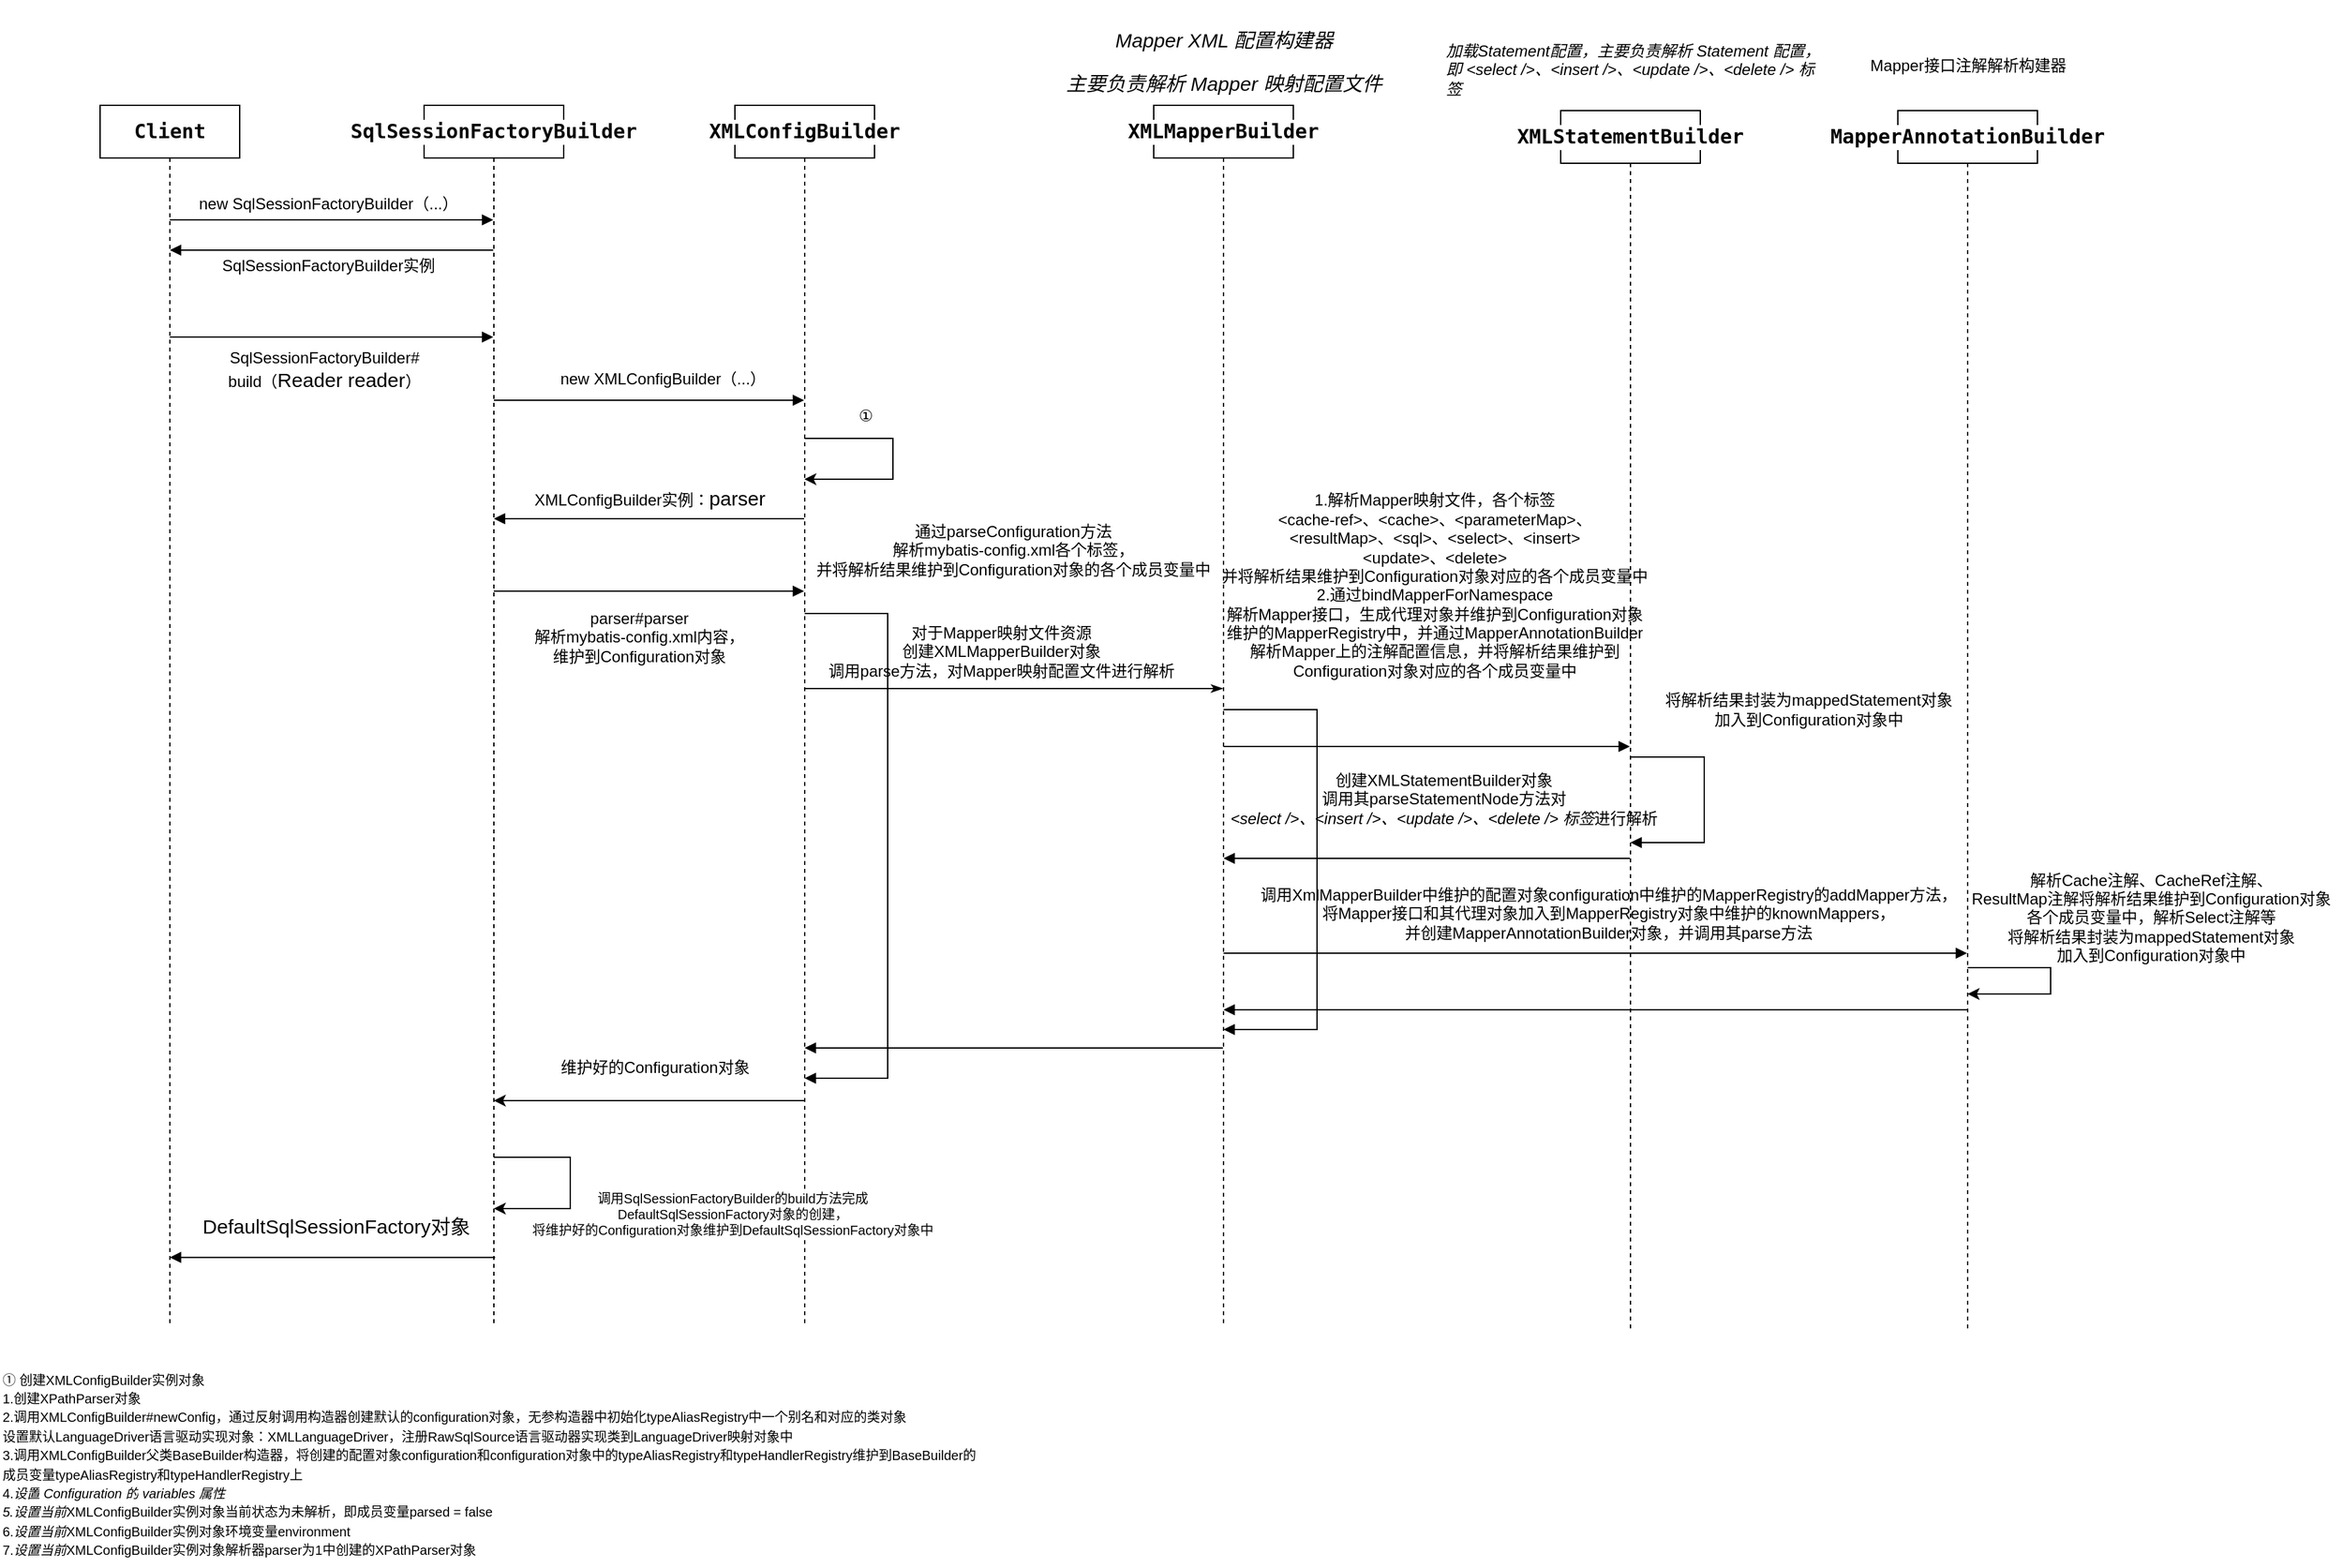 <mxfile version="26.2.12">
  <diagram name="Page-1" id="74e2e168-ea6b-b213-b513-2b3c1d86103e">
    <mxGraphModel dx="1908" dy="981" grid="0" gridSize="10" guides="1" tooltips="1" connect="1" arrows="1" fold="1" page="1" pageScale="1" pageWidth="1600" pageHeight="1200" background="none" math="0" shadow="0">
      <root>
        <mxCell id="0" />
        <mxCell id="1" parent="0" />
        <mxCell id="D4scbfHp7Lcl8xsNsMal-7" style="edgeStyle=orthogonalEdgeStyle;rounded=0;orthogonalLoop=1;jettySize=auto;html=1;curved=0;endArrow=block;endFill=1;" parent="1" source="D4scbfHp7Lcl8xsNsMal-1" target="D4scbfHp7Lcl8xsNsMal-4" edge="1">
          <mxGeometry relative="1" as="geometry">
            <Array as="points">
              <mxPoint x="300" y="190" />
              <mxPoint x="300" y="190" />
            </Array>
          </mxGeometry>
        </mxCell>
        <mxCell id="D4scbfHp7Lcl8xsNsMal-12" style="edgeStyle=orthogonalEdgeStyle;rounded=0;orthogonalLoop=1;jettySize=auto;html=1;curved=0;endArrow=block;endFill=1;" parent="1" source="D4scbfHp7Lcl8xsNsMal-1" target="D4scbfHp7Lcl8xsNsMal-3" edge="1">
          <mxGeometry relative="1" as="geometry">
            <Array as="points">
              <mxPoint x="495" y="304" />
              <mxPoint x="495" y="304" />
            </Array>
          </mxGeometry>
        </mxCell>
        <mxCell id="D4scbfHp7Lcl8xsNsMal-20" style="edgeStyle=orthogonalEdgeStyle;rounded=0;orthogonalLoop=1;jettySize=auto;html=1;curved=0;endArrow=block;endFill=1;" parent="1" source="D4scbfHp7Lcl8xsNsMal-1" target="D4scbfHp7Lcl8xsNsMal-3" edge="1">
          <mxGeometry relative="1" as="geometry">
            <Array as="points">
              <mxPoint x="542" y="449" />
              <mxPoint x="542" y="449" />
            </Array>
          </mxGeometry>
        </mxCell>
        <mxCell id="D4scbfHp7Lcl8xsNsMal-51" style="edgeStyle=none;rounded=0;orthogonalLoop=1;jettySize=auto;html=1;curved=0;exitX=0.509;exitY=0.945;exitDx=0;exitDy=0;exitPerimeter=0;endArrow=block;endFill=1;" parent="1" source="D4scbfHp7Lcl8xsNsMal-1" target="D4scbfHp7Lcl8xsNsMal-4" edge="1">
          <mxGeometry relative="1" as="geometry">
            <mxPoint x="384.43" y="954" as="sourcePoint" />
            <mxPoint x="139.004" y="954" as="targetPoint" />
          </mxGeometry>
        </mxCell>
        <mxCell id="D4scbfHp7Lcl8xsNsMal-1" value="&lt;div style=&quot;background-color: rgb(255, 255, 255); color: rgb(8, 8, 8);&quot;&gt;&lt;pre style=&quot;font-family:&#39;JetBrains Mono&#39;,monospace;font-size:11.3pt;&quot;&gt;&lt;b&gt;SqlSessionFactoryBuilder&lt;/b&gt;&lt;/pre&gt;&lt;/div&gt;" style="shape=umlLifeline;perimeter=lifelinePerimeter;whiteSpace=wrap;html=1;container=1;dropTarget=0;collapsible=0;recursiveResize=0;outlineConnect=0;portConstraint=eastwest;newEdgeStyle={&quot;curved&quot;:0,&quot;rounded&quot;:0};" parent="1" vertex="1">
          <mxGeometry x="332" y="80" width="106" height="926" as="geometry" />
        </mxCell>
        <mxCell id="D4scbfHp7Lcl8xsNsMal-16" style="edgeStyle=orthogonalEdgeStyle;rounded=0;orthogonalLoop=1;jettySize=auto;html=1;curved=0;endArrow=block;endFill=1;" parent="1" source="D4scbfHp7Lcl8xsNsMal-3" target="D4scbfHp7Lcl8xsNsMal-1" edge="1">
          <mxGeometry relative="1" as="geometry">
            <Array as="points">
              <mxPoint x="481" y="394" />
              <mxPoint x="481" y="394" />
            </Array>
          </mxGeometry>
        </mxCell>
        <mxCell id="D4scbfHp7Lcl8xsNsMal-26" style="edgeStyle=orthogonalEdgeStyle;rounded=0;orthogonalLoop=1;jettySize=auto;html=1;curved=0;endArrow=classicThin;endFill=1;" parent="1" source="D4scbfHp7Lcl8xsNsMal-3" target="D4scbfHp7Lcl8xsNsMal-24" edge="1">
          <mxGeometry relative="1" as="geometry">
            <Array as="points">
              <mxPoint x="831" y="523" />
              <mxPoint x="831" y="523" />
            </Array>
          </mxGeometry>
        </mxCell>
        <mxCell id="io9qfjVqSQO9ZhDdLPmT-5" style="edgeStyle=orthogonalEdgeStyle;rounded=0;orthogonalLoop=1;jettySize=auto;html=1;curved=0;" edge="1" parent="1" source="D4scbfHp7Lcl8xsNsMal-3" target="D4scbfHp7Lcl8xsNsMal-1">
          <mxGeometry relative="1" as="geometry">
            <Array as="points">
              <mxPoint x="503" y="836" />
              <mxPoint x="503" y="836" />
            </Array>
          </mxGeometry>
        </mxCell>
        <mxCell id="D4scbfHp7Lcl8xsNsMal-3" value="&lt;div style=&quot;background-color: rgb(255, 255, 255); color: rgb(8, 8, 8);&quot;&gt;&lt;pre style=&quot;font-family:&#39;JetBrains Mono&#39;,monospace;font-size:11.3pt;&quot;&gt;&lt;div&gt;&lt;pre style=&quot;font-family:&#39;JetBrains Mono&#39;,monospace;font-size:11.3pt;&quot;&gt;&lt;span style=&quot;color:#000000;&quot;&gt;&lt;b&gt;XMLConfigBuilder&lt;/b&gt;&lt;/span&gt;&lt;/pre&gt;&lt;/div&gt;&lt;/pre&gt;&lt;/div&gt;" style="shape=umlLifeline;perimeter=lifelinePerimeter;whiteSpace=wrap;html=1;container=1;dropTarget=0;collapsible=0;recursiveResize=0;outlineConnect=0;portConstraint=eastwest;newEdgeStyle={&quot;curved&quot;:0,&quot;rounded&quot;:0};" parent="1" vertex="1">
          <mxGeometry x="568" y="80" width="106" height="926" as="geometry" />
        </mxCell>
        <mxCell id="D4scbfHp7Lcl8xsNsMal-5" style="edgeStyle=orthogonalEdgeStyle;rounded=0;orthogonalLoop=1;jettySize=auto;html=1;curved=0;endArrow=block;endFill=1;" parent="1" source="D4scbfHp7Lcl8xsNsMal-4" target="D4scbfHp7Lcl8xsNsMal-1" edge="1">
          <mxGeometry relative="1" as="geometry">
            <Array as="points">
              <mxPoint x="258" y="167" />
              <mxPoint x="258" y="167" />
            </Array>
          </mxGeometry>
        </mxCell>
        <mxCell id="D4scbfHp7Lcl8xsNsMal-4" value="&lt;div style=&quot;background-color: rgb(255, 255, 255); color: rgb(8, 8, 8);&quot;&gt;&lt;pre style=&quot;font-family:&#39;JetBrains Mono&#39;,monospace;font-size:11.3pt;&quot;&gt;&lt;b&gt;Client&lt;/b&gt;&lt;/pre&gt;&lt;/div&gt;" style="shape=umlLifeline;perimeter=lifelinePerimeter;whiteSpace=wrap;html=1;container=1;dropTarget=0;collapsible=0;recursiveResize=0;outlineConnect=0;portConstraint=eastwest;newEdgeStyle={&quot;curved&quot;:0,&quot;rounded&quot;:0};" parent="1" vertex="1">
          <mxGeometry x="86" y="80" width="106" height="926" as="geometry" />
        </mxCell>
        <mxCell id="D4scbfHp7Lcl8xsNsMal-6" value="new SqlSessionFactoryBuilder（...）" style="text;html=1;align=center;verticalAlign=middle;resizable=0;points=[];autosize=1;strokeColor=none;fillColor=none;" parent="1" vertex="1">
          <mxGeometry x="151" y="142" width="215" height="26" as="geometry" />
        </mxCell>
        <mxCell id="D4scbfHp7Lcl8xsNsMal-8" value="SqlSessionFactoryBuilder实例" style="text;html=1;align=center;verticalAlign=middle;resizable=0;points=[];autosize=1;strokeColor=none;fillColor=none;" parent="1" vertex="1">
          <mxGeometry x="169" y="189" width="179" height="26" as="geometry" />
        </mxCell>
        <mxCell id="D4scbfHp7Lcl8xsNsMal-10" style="edgeStyle=orthogonalEdgeStyle;rounded=0;orthogonalLoop=1;jettySize=auto;html=1;curved=0;endArrow=block;endFill=1;" parent="1" source="D4scbfHp7Lcl8xsNsMal-4" target="D4scbfHp7Lcl8xsNsMal-1" edge="1">
          <mxGeometry relative="1" as="geometry">
            <mxPoint x="140" y="247" as="sourcePoint" />
            <mxPoint x="383" y="247" as="targetPoint" />
            <Array as="points">
              <mxPoint x="257" y="256" />
              <mxPoint x="257" y="256" />
            </Array>
          </mxGeometry>
        </mxCell>
        <mxCell id="D4scbfHp7Lcl8xsNsMal-11" value="&lt;font face=&quot;Helvetica&quot;&gt;SqlSessionFactoryBuilder#&lt;/font&gt;&lt;div&gt;&lt;font face=&quot;Helvetica&quot;&gt;build（&lt;span style=&quot;font-size: 15.067px; background-color: rgb(255, 255, 255);&quot;&gt;Reader reader&lt;/span&gt;&lt;span style=&quot;background-color: transparent; color: light-dark(rgb(0, 0, 0), rgb(255, 255, 255));&quot;&gt;）&lt;/span&gt;&lt;/font&gt;&lt;/div&gt;" style="text;html=1;align=center;verticalAlign=middle;resizable=0;points=[];autosize=1;strokeColor=none;fillColor=none;fontFamily=Helvetica;fontSize=12;fontColor=default;" parent="1" vertex="1">
          <mxGeometry x="173" y="259" width="165" height="44" as="geometry" />
        </mxCell>
        <mxCell id="D4scbfHp7Lcl8xsNsMal-13" value="&lt;font&gt;new&amp;nbsp;&lt;span style=&quot;background-color: rgb(255, 255, 255);&quot;&gt;XMLConfigBuilder&lt;/span&gt;&lt;span style=&quot;background-color: transparent;&quot;&gt;（...）&lt;/span&gt;&lt;/font&gt;" style="text;html=1;align=center;verticalAlign=middle;resizable=0;points=[];autosize=1;strokeColor=none;fillColor=none;" parent="1" vertex="1">
          <mxGeometry x="426" y="275" width="174" height="26" as="geometry" />
        </mxCell>
        <mxCell id="D4scbfHp7Lcl8xsNsMal-14" style="edgeStyle=orthogonalEdgeStyle;rounded=0;orthogonalLoop=1;jettySize=auto;html=1;curved=0;" parent="1" edge="1">
          <mxGeometry relative="1" as="geometry">
            <mxPoint x="620.81" y="332.97" as="sourcePoint" />
            <mxPoint x="620.81" y="364.004" as="targetPoint" />
            <Array as="points">
              <mxPoint x="688" y="332.97" />
              <mxPoint x="658" y="363.97" />
            </Array>
          </mxGeometry>
        </mxCell>
        <mxCell id="D4scbfHp7Lcl8xsNsMal-15" value="&lt;font face=&quot;Helvetica&quot; style=&quot;font-size: 10px;&quot;&gt;① 创建XMLConfigBuilder实例对象&lt;/font&gt;&lt;div&gt;&lt;font face=&quot;Helvetica&quot; style=&quot;font-size: 10px;&quot;&gt;1.创建XPathParser对象&lt;/font&gt;&lt;div&gt;&lt;font face=&quot;Helvetica&quot; style=&quot;font-size: 10px;&quot;&gt;&lt;font style=&quot;&quot;&gt;2.调用XMLConfigBuilder#newConfig，&lt;/font&gt;&lt;span style=&quot;background-color: transparent;&quot;&gt;通过反射调用构造器创建默认的configuration对象，无参构造器中初始化&lt;/span&gt;&lt;span style=&quot;background-color: rgb(255, 255, 255);&quot;&gt;typeAliasRegistry中一个别名和对应的类对象&lt;/span&gt;&lt;/font&gt;&lt;/div&gt;&lt;div&gt;&lt;span style=&quot;background-color: rgb(255, 255, 255);&quot;&gt;&lt;font face=&quot;Helvetica&quot; style=&quot;font-size: 10px;&quot;&gt;设置默认LanguageDriver语言驱动实现对象：XMLLanguageDriver，注册RawSqlSource语言驱动器实现类到LanguageDriver映射对象中&lt;/font&gt;&lt;/span&gt;&lt;/div&gt;&lt;div&gt;&lt;font face=&quot;Helvetica&quot; style=&quot;font-size: 10px;&quot;&gt;3.调用XMLConfigBuilder父类BaseBuilder构造器，将创建的配置对象configuration和configuration对象中的typeAliasRegistry和typeHandlerRegistry维护到BaseBuilder的&lt;/font&gt;&lt;/div&gt;&lt;/div&gt;&lt;div&gt;&lt;font face=&quot;Helvetica&quot; style=&quot;font-size: 10px;&quot;&gt;成员变量&lt;span style=&quot;background-color: transparent;&quot;&gt;typeAliasRegistry&lt;/span&gt;&lt;span style=&quot;background-color: transparent;&quot;&gt;和typeHandlerRegistry上&lt;/span&gt;&lt;/font&gt;&lt;/div&gt;&lt;div&gt;&lt;font face=&quot;Helvetica&quot; style=&quot;font-size: 10px;&quot;&gt;&lt;span style=&quot;background-color: transparent;&quot;&gt;4.&lt;/span&gt;&lt;span style=&quot;background-color: rgb(255, 255, 255); font-style: italic;&quot;&gt;设置&lt;/span&gt;&lt;span style=&quot;background-color: rgb(255, 255, 255); font-style: italic;&quot;&gt; Configuration &lt;/span&gt;&lt;span style=&quot;background-color: rgb(255, 255, 255); font-style: italic;&quot;&gt;的&lt;/span&gt;&lt;span style=&quot;background-color: rgb(255, 255, 255); font-style: italic;&quot;&gt; variables &lt;/span&gt;&lt;span style=&quot;background-color: rgb(255, 255, 255); font-style: italic;&quot;&gt;属性&lt;/span&gt;&lt;/font&gt;&lt;/div&gt;&lt;div&gt;&lt;font face=&quot;Helvetica&quot; style=&quot;font-size: 10px;&quot;&gt;&lt;span style=&quot;background-color: rgb(255, 255, 255); font-style: italic;&quot;&gt;5.设置当前&lt;/span&gt;&lt;/font&gt;&lt;span style=&quot;font-size: 10px; background-color: transparent; color: light-dark(rgb(0, 0, 0), rgb(255, 255, 255));&quot;&gt;XMLConfigBuilder实例对象当前状态为未解析，即成员变量parsed = false&lt;/span&gt;&lt;/div&gt;&lt;div&gt;&lt;span style=&quot;font-size: 10px; background-color: transparent; color: light-dark(rgb(0, 0, 0), rgb(255, 255, 255));&quot;&gt;6.&lt;/span&gt;&lt;font style=&quot;background-color: transparent; font-size: 10px;&quot; face=&quot;Helvetica&quot;&gt;&lt;span style=&quot;background-color: rgb(255, 255, 255); font-style: italic;&quot;&gt;设置当前&lt;/span&gt;&lt;/font&gt;&lt;span style=&quot;background-color: transparent; color: light-dark(rgb(0, 0, 0), rgb(255, 255, 255)); font-size: 10px;&quot;&gt;XMLConfigBuilder实例对象环境变量environment&lt;/span&gt;&lt;/div&gt;&lt;div&gt;&lt;span style=&quot;background-color: transparent; color: light-dark(rgb(0, 0, 0), rgb(255, 255, 255)); font-size: 10px;&quot;&gt;7.&lt;/span&gt;&lt;font style=&quot;background-color: transparent; font-size: 10px;&quot; face=&quot;Helvetica&quot;&gt;&lt;span style=&quot;background-color: rgb(255, 255, 255); font-style: italic;&quot;&gt;设置当前&lt;/span&gt;&lt;/font&gt;&lt;span style=&quot;background-color: transparent; color: light-dark(rgb(0, 0, 0), rgb(255, 255, 255)); font-size: 10px;&quot;&gt;XMLConfigBuilder实例对象解析器parser为1中创建的XPathParser对象&lt;/span&gt;&lt;/div&gt;" style="text;html=1;align=left;verticalAlign=middle;resizable=0;points=[];autosize=1;strokeColor=none;fillColor=none;" parent="1" vertex="1">
          <mxGeometry x="10" y="1033" width="757" height="157" as="geometry" />
        </mxCell>
        <mxCell id="D4scbfHp7Lcl8xsNsMal-17" value="&lt;font face=&quot;Helvetica&quot;&gt;XMLConfigBuilder实例：&lt;span style=&quot;font-size: 11.3pt; background-color: rgb(255, 255, 255);&quot;&gt;parser&lt;/span&gt;&lt;/font&gt;" style="text;html=1;align=center;verticalAlign=middle;resizable=0;points=[];autosize=1;strokeColor=none;fillColor=none;" parent="1" vertex="1">
          <mxGeometry x="406" y="364" width="193" height="30" as="geometry" />
        </mxCell>
        <mxCell id="D4scbfHp7Lcl8xsNsMal-18" value="①" style="text;html=1;align=center;verticalAlign=middle;resizable=0;points=[];autosize=1;strokeColor=none;fillColor=none;" parent="1" vertex="1">
          <mxGeometry x="652" y="303" width="30" height="26" as="geometry" />
        </mxCell>
        <mxCell id="D4scbfHp7Lcl8xsNsMal-21" value="parser#parser&lt;div&gt;解析mybatis-config.xml内容，&lt;/div&gt;&lt;div&gt;维护到Configuration对象&lt;/div&gt;" style="text;html=1;align=center;verticalAlign=middle;resizable=0;points=[];autosize=1;strokeColor=none;fillColor=none;" parent="1" vertex="1">
          <mxGeometry x="406" y="456" width="177" height="55" as="geometry" />
        </mxCell>
        <mxCell id="D4scbfHp7Lcl8xsNsMal-22" style="edgeStyle=orthogonalEdgeStyle;rounded=0;orthogonalLoop=1;jettySize=auto;html=1;curved=0;endArrow=block;endFill=1;" parent="1" source="D4scbfHp7Lcl8xsNsMal-3" target="D4scbfHp7Lcl8xsNsMal-3" edge="1">
          <mxGeometry relative="1" as="geometry">
            <mxPoint x="649.0" y="483" as="sourcePoint" />
            <mxPoint x="649.0" y="503" as="targetPoint" />
            <Array as="points">
              <mxPoint x="684" y="466" />
              <mxPoint x="684" y="819" />
            </Array>
          </mxGeometry>
        </mxCell>
        <mxCell id="D4scbfHp7Lcl8xsNsMal-23" value="通过parseConfiguration方法&lt;div&gt;解析mybatis-config.xml各个标签，&lt;/div&gt;&lt;div&gt;并将解析结果维护到Configuration对象的各个成员变量中&lt;/div&gt;" style="text;html=1;align=center;verticalAlign=middle;resizable=0;points=[];autosize=1;strokeColor=none;fillColor=none;" parent="1" vertex="1">
          <mxGeometry x="620" y="390" width="317" height="55" as="geometry" />
        </mxCell>
        <mxCell id="D4scbfHp7Lcl8xsNsMal-33" style="edgeStyle=orthogonalEdgeStyle;rounded=0;orthogonalLoop=1;jettySize=auto;html=1;curved=0;endArrow=block;endFill=1;" parent="1" source="D4scbfHp7Lcl8xsNsMal-24" target="D4scbfHp7Lcl8xsNsMal-31" edge="1">
          <mxGeometry relative="1" as="geometry">
            <Array as="points">
              <mxPoint x="1081" y="567" />
              <mxPoint x="1081" y="567" />
            </Array>
          </mxGeometry>
        </mxCell>
        <mxCell id="D4scbfHp7Lcl8xsNsMal-39" style="edgeStyle=orthogonalEdgeStyle;rounded=0;orthogonalLoop=1;jettySize=auto;html=1;curved=0;endArrow=block;endFill=1;" parent="1" source="D4scbfHp7Lcl8xsNsMal-24" target="D4scbfHp7Lcl8xsNsMal-3" edge="1">
          <mxGeometry relative="1" as="geometry">
            <Array as="points">
              <mxPoint x="819" y="796" />
              <mxPoint x="819" y="796" />
            </Array>
          </mxGeometry>
        </mxCell>
        <mxCell id="io9qfjVqSQO9ZhDdLPmT-2" style="edgeStyle=orthogonalEdgeStyle;rounded=0;orthogonalLoop=1;jettySize=auto;html=1;curved=0;endArrow=block;endFill=1;" edge="1" parent="1" source="D4scbfHp7Lcl8xsNsMal-24" target="io9qfjVqSQO9ZhDdLPmT-1">
          <mxGeometry relative="1" as="geometry">
            <Array as="points">
              <mxPoint x="1087" y="724" />
              <mxPoint x="1087" y="724" />
            </Array>
          </mxGeometry>
        </mxCell>
        <mxCell id="D4scbfHp7Lcl8xsNsMal-24" value="&lt;div style=&quot;background-color: rgb(255, 255, 255); color: rgb(8, 8, 8);&quot;&gt;&lt;pre style=&quot;font-family:&#39;JetBrains Mono&#39;,monospace;font-size:11.3pt;&quot;&gt;&lt;div&gt;&lt;pre style=&quot;font-family:&#39;JetBrains Mono&#39;,monospace;font-size:11.3pt;&quot;&gt;&lt;span style=&quot;color: rgb(0, 0, 0);&quot;&gt;&lt;b&gt;XMLMapperBuilder&lt;/b&gt;&lt;/span&gt;&lt;/pre&gt;&lt;/div&gt;&lt;/pre&gt;&lt;/div&gt;" style="shape=umlLifeline;perimeter=lifelinePerimeter;whiteSpace=wrap;html=1;container=1;dropTarget=0;collapsible=0;recursiveResize=0;outlineConnect=0;portConstraint=eastwest;newEdgeStyle={&quot;curved&quot;:0,&quot;rounded&quot;:0};" parent="1" vertex="1">
          <mxGeometry x="886" y="80" width="106" height="926" as="geometry" />
        </mxCell>
        <mxCell id="D4scbfHp7Lcl8xsNsMal-25" value="&lt;div style=&quot;background-color: rgb(255, 255, 255);&quot;&gt;&lt;pre style=&quot;font-size: 11.3pt;&quot;&gt;&lt;font face=&quot;Helvetica&quot; style=&quot;color: rgb(8, 8, 8);&quot;&gt;&lt;span style=&quot;font-style: italic;&quot;&gt;Mapper XML &lt;/span&gt;&lt;span style=&quot;font-style: italic;&quot;&gt;配置构建器&lt;/span&gt;&lt;/font&gt;&lt;/pre&gt;&lt;pre style=&quot;font-size: 11.3pt;&quot;&gt;&lt;font face=&quot;Helvetica&quot; style=&quot;color: rgb(8, 8, 8);&quot;&gt;&lt;span style=&quot;font-style: italic;&quot;&gt;主要负责解析 &lt;/span&gt;&lt;span style=&quot;font-style: italic;&quot;&gt;Mapper &lt;/span&gt;&lt;span style=&quot;font-style: italic;&quot;&gt;映射配置文件&lt;/span&gt;&lt;/font&gt;&lt;/pre&gt;&lt;/div&gt;" style="text;html=1;align=center;verticalAlign=middle;resizable=0;points=[];autosize=1;strokeColor=none;fillColor=none;" parent="1" vertex="1">
          <mxGeometry x="810" width="258" height="93" as="geometry" />
        </mxCell>
        <mxCell id="D4scbfHp7Lcl8xsNsMal-27" value="对于Mapper映射文件资源&lt;div&gt;创建XMLMapperBuilder对象&lt;div&gt;调用parse方法，对Mapper映射配置文件进行解析&lt;/div&gt;&lt;/div&gt;" style="text;html=1;align=center;verticalAlign=middle;resizable=0;points=[];autosize=1;strokeColor=none;fillColor=none;" parent="1" vertex="1">
          <mxGeometry x="629" y="467" width="281" height="55" as="geometry" />
        </mxCell>
        <mxCell id="D4scbfHp7Lcl8xsNsMal-28" style="edgeStyle=orthogonalEdgeStyle;rounded=0;orthogonalLoop=1;jettySize=auto;html=1;curved=0;endArrow=block;endFill=1;" parent="1" source="D4scbfHp7Lcl8xsNsMal-24" target="D4scbfHp7Lcl8xsNsMal-24" edge="1">
          <mxGeometry relative="1" as="geometry">
            <Array as="points">
              <mxPoint x="1010" y="539" />
              <mxPoint x="1010" y="782" />
            </Array>
          </mxGeometry>
        </mxCell>
        <mxCell id="D4scbfHp7Lcl8xsNsMal-29" value="1.解析Mapper映射文件，各个标签&lt;div&gt;&amp;lt;cache-ref&amp;gt;、&amp;lt;cache&amp;gt;、&amp;lt;parameterMap&amp;gt;、&lt;/div&gt;&lt;div&gt;&amp;lt;resultMap&amp;gt;、&amp;lt;sql&amp;gt;、&amp;lt;select&amp;gt;、&amp;lt;insert&amp;gt;&lt;/div&gt;&lt;div&gt;&amp;lt;update&amp;gt;、&amp;lt;delete&amp;gt;&lt;br&gt;&lt;div&gt;并将解析结果维护到Configuration对象对应的各个成员变量中&lt;/div&gt;&lt;/div&gt;&lt;div&gt;2.通过bindMapperForNamespace&lt;/div&gt;&lt;div&gt;解析Mapper接口，生成代理对象并维护到Configuration对象&lt;/div&gt;&lt;div&gt;维护的MapperRegistry中，并通过MapperAnnotationBuilder&lt;/div&gt;&lt;div&gt;解析Mapper上的注解配置信息，并将解析结果维护到&lt;/div&gt;&lt;div&gt;Configuration对象对应的各个成员变量中&lt;/div&gt;&lt;div&gt;&lt;br&gt;&lt;/div&gt;" style="text;html=1;align=center;verticalAlign=middle;resizable=0;points=[];autosize=1;strokeColor=none;fillColor=none;" parent="1" vertex="1">
          <mxGeometry x="928" y="367" width="341" height="170" as="geometry" />
        </mxCell>
        <mxCell id="D4scbfHp7Lcl8xsNsMal-38" style="edgeStyle=orthogonalEdgeStyle;rounded=0;orthogonalLoop=1;jettySize=auto;html=1;curved=0;endArrow=block;endFill=1;" parent="1" source="D4scbfHp7Lcl8xsNsMal-31" target="D4scbfHp7Lcl8xsNsMal-24" edge="1">
          <mxGeometry relative="1" as="geometry">
            <Array as="points">
              <mxPoint x="1086" y="652" />
              <mxPoint x="1086" y="652" />
            </Array>
          </mxGeometry>
        </mxCell>
        <mxCell id="D4scbfHp7Lcl8xsNsMal-31" value="&lt;div style=&quot;background-color: rgb(255, 255, 255); color: rgb(8, 8, 8);&quot;&gt;&lt;pre style=&quot;font-family:&#39;JetBrains Mono&#39;,monospace;font-size:11.3pt;&quot;&gt;&lt;div&gt;&lt;pre style=&quot;font-family:&#39;JetBrains Mono&#39;,monospace;font-size:11.3pt;&quot;&gt;&lt;span style=&quot;color: rgb(0, 0, 0);&quot;&gt;&lt;b&gt;XMLStatementBuilder&lt;/b&gt;&lt;/span&gt;&lt;/pre&gt;&lt;/div&gt;&lt;/pre&gt;&lt;/div&gt;" style="shape=umlLifeline;perimeter=lifelinePerimeter;whiteSpace=wrap;html=1;container=1;dropTarget=0;collapsible=0;recursiveResize=0;outlineConnect=0;portConstraint=eastwest;newEdgeStyle={&quot;curved&quot;:0,&quot;rounded&quot;:0};" parent="1" vertex="1">
          <mxGeometry x="1195" y="84" width="106" height="926" as="geometry" />
        </mxCell>
        <mxCell id="D4scbfHp7Lcl8xsNsMal-32" value="&lt;div&gt;&lt;div style=&quot;&quot;&gt;&lt;span style=&quot;background-color: light-dark(#ffffff, var(--ge-dark-color, #121212));&quot;&gt;&lt;span style=&quot;font-style: italic;&quot;&gt;加载&lt;/span&gt;&lt;span style=&quot;font-style: italic;&quot;&gt;Statement&lt;/span&gt;&lt;span style=&quot;font-style: italic;&quot;&gt;配置，主要负责解析 &lt;/span&gt;&lt;span style=&quot;font-style: italic;&quot;&gt;Statement &lt;/span&gt;&lt;span style=&quot;font-style: italic;&quot;&gt;配置，&lt;/span&gt;&lt;/span&gt;&lt;/div&gt;&lt;div style=&quot;&quot;&gt;&lt;span style=&quot;background-color: light-dark(#ffffff, var(--ge-dark-color, #121212));&quot;&gt;&lt;span style=&quot;font-style: italic;&quot;&gt;即 &lt;/span&gt;&lt;span style=&quot;font-style: italic;&quot;&gt;&amp;lt;select /&amp;gt;&lt;/span&gt;&lt;span style=&quot;font-style: italic;&quot;&gt;、&lt;/span&gt;&lt;span style=&quot;font-style: italic;&quot;&gt;&amp;lt;insert /&amp;gt;&lt;/span&gt;&lt;span style=&quot;font-style: italic;&quot;&gt;、&lt;/span&gt;&lt;span style=&quot;font-style: italic;&quot;&gt;&amp;lt;update /&amp;gt;&lt;/span&gt;&lt;span style=&quot;font-style: italic;&quot;&gt;、&lt;/span&gt;&lt;span style=&quot;font-style: italic;&quot;&gt;&amp;lt;delete /&amp;gt;&lt;/span&gt;&lt;span style=&quot;font-style: italic;&quot;&gt; &lt;/span&gt;&lt;span style=&quot;font-style: italic;&quot;&gt;标签&lt;/span&gt;&lt;/span&gt;&lt;/div&gt;&lt;/div&gt;" style="text;whiteSpace=wrap;html=1;fontFamily=Helvetica;fontSize=12;fontColor=default;" parent="1" vertex="1">
          <mxGeometry x="1106" y="24.5" width="293" height="44" as="geometry" />
        </mxCell>
        <mxCell id="D4scbfHp7Lcl8xsNsMal-34" value="创建XMLStatementBuilder对象&lt;div&gt;调用其parseStatementNode方法对&lt;/div&gt;&lt;div&gt;&lt;span style=&quot;background-color: transparent; color: light-dark(rgb(0, 0, 0), rgb(255, 255, 255)); text-wrap-mode: wrap; text-align: left; font-style: italic;&quot;&gt;&amp;lt;select /&amp;gt;&lt;/span&gt;&lt;span style=&quot;background-color: transparent; color: light-dark(rgb(0, 0, 0), rgb(255, 255, 255)); text-wrap-mode: wrap; text-align: left; font-style: italic;&quot;&gt;、&lt;/span&gt;&lt;span style=&quot;background-color: transparent; color: light-dark(rgb(0, 0, 0), rgb(255, 255, 255)); text-wrap-mode: wrap; text-align: left; font-style: italic;&quot;&gt;&amp;lt;insert /&amp;gt;&lt;/span&gt;&lt;span style=&quot;background-color: transparent; color: light-dark(rgb(0, 0, 0), rgb(255, 255, 255)); text-wrap-mode: wrap; text-align: left; font-style: italic;&quot;&gt;、&lt;/span&gt;&lt;span style=&quot;background-color: transparent; color: light-dark(rgb(0, 0, 0), rgb(255, 255, 255)); text-wrap-mode: wrap; text-align: left; font-style: italic;&quot;&gt;&amp;lt;update /&amp;gt;&lt;/span&gt;&lt;span style=&quot;background-color: transparent; color: light-dark(rgb(0, 0, 0), rgb(255, 255, 255)); text-wrap-mode: wrap; text-align: left; font-style: italic;&quot;&gt;、&lt;/span&gt;&lt;span style=&quot;background-color: transparent; color: light-dark(rgb(0, 0, 0), rgb(255, 255, 255)); text-wrap-mode: wrap; text-align: left; font-style: italic;&quot;&gt;&amp;lt;delete /&amp;gt;&lt;/span&gt;&lt;span style=&quot;background-color: transparent; color: light-dark(rgb(0, 0, 0), rgb(255, 255, 255)); text-wrap-mode: wrap; text-align: left; font-style: italic;&quot;&gt;&amp;nbsp;&lt;/span&gt;&lt;span style=&quot;background-color: transparent; color: light-dark(rgb(0, 0, 0), rgb(255, 255, 255)); text-wrap-mode: wrap; text-align: left; font-style: italic;&quot;&gt;标签&lt;/span&gt;&lt;span style=&quot;background-color: transparent; color: light-dark(rgb(0, 0, 0), rgb(255, 255, 255));&quot;&gt;进行解析&lt;/span&gt;&lt;/div&gt;" style="text;html=1;align=center;verticalAlign=middle;resizable=0;points=[];autosize=1;strokeColor=none;fillColor=none;" parent="1" vertex="1">
          <mxGeometry x="935" y="579" width="342" height="55" as="geometry" />
        </mxCell>
        <mxCell id="D4scbfHp7Lcl8xsNsMal-35" style="edgeStyle=orthogonalEdgeStyle;rounded=0;orthogonalLoop=1;jettySize=auto;html=1;curved=0;endArrow=block;endFill=1;" parent="1" source="D4scbfHp7Lcl8xsNsMal-31" target="D4scbfHp7Lcl8xsNsMal-31" edge="1">
          <mxGeometry relative="1" as="geometry">
            <mxPoint x="1249.0" y="575.0" as="sourcePoint" />
            <mxPoint x="1249.0" y="781" as="targetPoint" />
            <Array as="points">
              <mxPoint x="1304" y="575" />
              <mxPoint x="1304" y="640" />
            </Array>
          </mxGeometry>
        </mxCell>
        <mxCell id="D4scbfHp7Lcl8xsNsMal-37" value="将解析结果封装为mappedStatement对象&lt;div&gt;加入到Configuration对象中&lt;/div&gt;" style="text;html=1;align=center;verticalAlign=middle;resizable=0;points=[];autosize=1;strokeColor=none;fillColor=none;" parent="1" vertex="1">
          <mxGeometry x="1265" y="518" width="236" height="41" as="geometry" />
        </mxCell>
        <mxCell id="D4scbfHp7Lcl8xsNsMal-41" value="维护好的Configuration对象" style="text;html=1;align=center;verticalAlign=middle;resizable=0;points=[];autosize=1;strokeColor=none;fillColor=none;" parent="1" vertex="1">
          <mxGeometry x="426" y="798" width="161" height="26" as="geometry" />
        </mxCell>
        <mxCell id="D4scbfHp7Lcl8xsNsMal-52" value="&lt;div style=&quot;background-color:#ffffff;color:#080808&quot;&gt;&lt;div style=&quot;font-size: 11.3pt;&quot;&gt;DefaultSqlSessionFactory对象&lt;/div&gt;&lt;/div&gt;" style="text;html=1;align=center;verticalAlign=middle;resizable=0;points=[];autosize=1;strokeColor=none;fillColor=none;fontFamily=Helvetica;" parent="1" vertex="1">
          <mxGeometry x="151" y="902" width="228" height="60" as="geometry" />
        </mxCell>
        <mxCell id="D4scbfHp7Lcl8xsNsMal-54" value="调用SqlSessionFactoryBuilder的build方法完成&lt;div&gt;&lt;span style=&quot;&quot;&gt;DefaultSqlSessionFactory对象的创建，&lt;/span&gt;&lt;/div&gt;&lt;div&gt;&lt;span style=&quot;&quot;&gt;将维护好的Configuration对象维护到&lt;/span&gt;&lt;span style=&quot;&quot;&gt;DefaultSqlSessionFactory对象中&lt;/span&gt;&lt;/div&gt;" style="text;html=1;align=center;verticalAlign=middle;resizable=0;points=[];autosize=1;strokeColor=none;fillColor=none;fontSize=10;fontFamily=Helvetica;labelBackgroundColor=default;fontColor=default;" parent="1" vertex="1">
          <mxGeometry x="399" y="898" width="333" height="48" as="geometry" />
        </mxCell>
        <mxCell id="io9qfjVqSQO9ZhDdLPmT-3" style="edgeStyle=orthogonalEdgeStyle;rounded=0;orthogonalLoop=1;jettySize=auto;html=1;curved=0;endArrow=block;endFill=1;" edge="1" parent="1" source="io9qfjVqSQO9ZhDdLPmT-1" target="D4scbfHp7Lcl8xsNsMal-24">
          <mxGeometry relative="1" as="geometry">
            <Array as="points">
              <mxPoint x="1341" y="767" />
              <mxPoint x="1341" y="767" />
            </Array>
          </mxGeometry>
        </mxCell>
        <mxCell id="io9qfjVqSQO9ZhDdLPmT-1" value="&lt;div style=&quot;background-color: rgb(255, 255, 255); color: rgb(8, 8, 8);&quot;&gt;&lt;pre style=&quot;font-family:&#39;JetBrains Mono&#39;,monospace;font-size:11.3pt;&quot;&gt;&lt;div&gt;&lt;pre style=&quot;font-family:&#39;JetBrains Mono&#39;,monospace;font-size:11.3pt;&quot;&gt;&lt;span style=&quot;color: rgb(0, 0, 0);&quot;&gt;&lt;b&gt;MapperAnnotationBuilder&lt;/b&gt;&lt;/span&gt;&lt;/pre&gt;&lt;/div&gt;&lt;/pre&gt;&lt;/div&gt;" style="shape=umlLifeline;perimeter=lifelinePerimeter;whiteSpace=wrap;html=1;container=1;dropTarget=0;collapsible=0;recursiveResize=0;outlineConnect=0;portConstraint=eastwest;newEdgeStyle={&quot;curved&quot;:0,&quot;rounded&quot;:0};" vertex="1" parent="1">
          <mxGeometry x="1451" y="84" width="106" height="926" as="geometry" />
        </mxCell>
        <mxCell id="io9qfjVqSQO9ZhDdLPmT-4" value="Mapper接口注解解析构建器" style="text;html=1;align=center;verticalAlign=middle;resizable=0;points=[];autosize=1;strokeColor=none;fillColor=none;" vertex="1" parent="1">
          <mxGeometry x="1420.5" y="37" width="167" height="26" as="geometry" />
        </mxCell>
        <mxCell id="io9qfjVqSQO9ZhDdLPmT-6" style="edgeStyle=orthogonalEdgeStyle;rounded=0;orthogonalLoop=1;jettySize=auto;html=1;curved=0;" edge="1" parent="1" source="D4scbfHp7Lcl8xsNsMal-1" target="D4scbfHp7Lcl8xsNsMal-1">
          <mxGeometry relative="1" as="geometry">
            <mxPoint x="386.004" y="830.0" as="sourcePoint" />
            <mxPoint x="386.004" y="854.0" as="targetPoint" />
            <Array as="points">
              <mxPoint x="443" y="879" />
              <mxPoint x="443" y="918" />
            </Array>
          </mxGeometry>
        </mxCell>
        <mxCell id="io9qfjVqSQO9ZhDdLPmT-8" value="调用XmlMapperBuilder中维护的配置对象configuration中维护的MapperRegistry的addMapper方法，&lt;div&gt;将Mapper接口和其代理对象加入到&lt;span style=&quot;background-color: transparent; color: light-dark(rgb(0, 0, 0), rgb(255, 255, 255));&quot;&gt;MapperRegistry对象中维护的knownMappers，&lt;/span&gt;&lt;/div&gt;&lt;div&gt;&lt;span style=&quot;background-color: transparent; color: light-dark(rgb(0, 0, 0), rgb(255, 255, 255));&quot;&gt;并创建MapperAnnotationBuilder对象，并调用其parse方法&lt;/span&gt;&lt;/div&gt;" style="text;html=1;align=center;verticalAlign=middle;resizable=0;points=[];autosize=1;strokeColor=none;fillColor=none;" vertex="1" parent="1">
          <mxGeometry x="957" y="666" width="547" height="55" as="geometry" />
        </mxCell>
        <mxCell id="io9qfjVqSQO9ZhDdLPmT-9" style="edgeStyle=orthogonalEdgeStyle;rounded=0;orthogonalLoop=1;jettySize=auto;html=1;curved=0;" edge="1" parent="1" source="io9qfjVqSQO9ZhDdLPmT-1" target="io9qfjVqSQO9ZhDdLPmT-1">
          <mxGeometry relative="1" as="geometry">
            <mxPoint x="1504.1" y="732" as="sourcePoint" />
            <mxPoint x="1504.1" y="752" as="targetPoint" />
            <Array as="points">
              <mxPoint x="1567" y="735" />
              <mxPoint x="1567" y="755" />
            </Array>
          </mxGeometry>
        </mxCell>
        <mxCell id="io9qfjVqSQO9ZhDdLPmT-10" value="解析Cache注解、CacheRef注解、&lt;div&gt;ResultMap注解将解析结果维护到Configuration对象&lt;/div&gt;&lt;div&gt;各个成员变量中，&lt;span style=&quot;background-color: transparent; color: light-dark(rgb(0, 0, 0), rgb(255, 255, 255));&quot;&gt;解析Select注解等&lt;/span&gt;&lt;/div&gt;&lt;div&gt;将解析结果&lt;span style=&quot;background-color: transparent; color: light-dark(rgb(0, 0, 0), rgb(255, 255, 255));&quot;&gt;封装为mappedStatement对象&lt;/span&gt;&lt;/div&gt;&lt;div&gt;加入到Configuration对象中&lt;/div&gt;" style="text;html=1;align=center;verticalAlign=middle;resizable=0;points=[];autosize=1;strokeColor=none;fillColor=none;" vertex="1" parent="1">
          <mxGeometry x="1497" y="655" width="291" height="84" as="geometry" />
        </mxCell>
      </root>
    </mxGraphModel>
  </diagram>
</mxfile>
